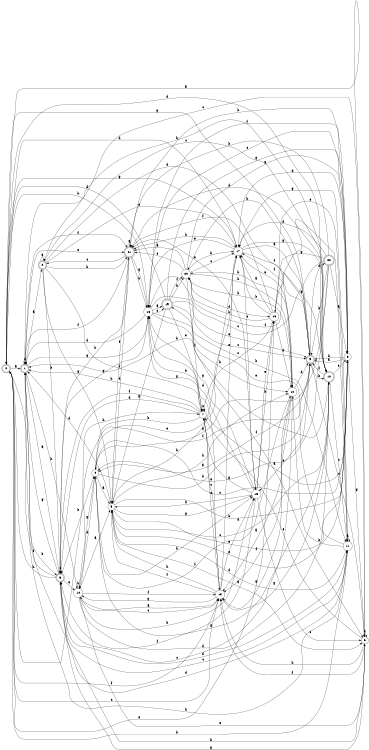 digraph n19_6 {
__start0 [label="" shape="none"];

rankdir=LR;
size="8,5";

s0 [style="rounded,filled", color="black", fillcolor="white" shape="doublecircle", label="0"];
s1 [style="rounded,filled", color="black", fillcolor="white" shape="doublecircle", label="1"];
s2 [style="rounded,filled", color="black", fillcolor="white" shape="doublecircle", label="2"];
s3 [style="rounded,filled", color="black", fillcolor="white" shape="doublecircle", label="3"];
s4 [style="filled", color="black", fillcolor="white" shape="circle", label="4"];
s5 [style="filled", color="black", fillcolor="white" shape="circle", label="5"];
s6 [style="filled", color="black", fillcolor="white" shape="circle", label="6"];
s7 [style="filled", color="black", fillcolor="white" shape="circle", label="7"];
s8 [style="filled", color="black", fillcolor="white" shape="circle", label="8"];
s9 [style="rounded,filled", color="black", fillcolor="white" shape="doublecircle", label="9"];
s10 [style="rounded,filled", color="black", fillcolor="white" shape="doublecircle", label="10"];
s11 [style="filled", color="black", fillcolor="white" shape="circle", label="11"];
s12 [style="filled", color="black", fillcolor="white" shape="circle", label="12"];
s13 [style="filled", color="black", fillcolor="white" shape="circle", label="13"];
s14 [style="filled", color="black", fillcolor="white" shape="circle", label="14"];
s15 [style="filled", color="black", fillcolor="white" shape="circle", label="15"];
s16 [style="filled", color="black", fillcolor="white" shape="circle", label="16"];
s17 [style="filled", color="black", fillcolor="white" shape="circle", label="17"];
s18 [style="filled", color="black", fillcolor="white" shape="circle", label="18"];
s19 [style="rounded,filled", color="black", fillcolor="white" shape="doublecircle", label="19"];
s20 [style="filled", color="black", fillcolor="white" shape="circle", label="20"];
s21 [style="rounded,filled", color="black", fillcolor="white" shape="doublecircle", label="21"];
s22 [style="rounded,filled", color="black", fillcolor="white" shape="doublecircle", label="22"];
s0 -> s1 [label="a"];
s0 -> s11 [label="b"];
s0 -> s13 [label="c"];
s0 -> s10 [label="d"];
s0 -> s16 [label="e"];
s0 -> s13 [label="f"];
s0 -> s17 [label="g"];
s0 -> s7 [label="h"];
s1 -> s2 [label="a"];
s1 -> s3 [label="b"];
s1 -> s1 [label="c"];
s1 -> s11 [label="d"];
s1 -> s21 [label="e"];
s1 -> s21 [label="f"];
s1 -> s18 [label="g"];
s1 -> s14 [label="h"];
s2 -> s2 [label="a"];
s2 -> s3 [label="b"];
s2 -> s10 [label="c"];
s2 -> s12 [label="d"];
s2 -> s17 [label="e"];
s2 -> s7 [label="f"];
s2 -> s5 [label="g"];
s2 -> s21 [label="h"];
s3 -> s1 [label="a"];
s3 -> s4 [label="b"];
s3 -> s3 [label="c"];
s3 -> s11 [label="d"];
s3 -> s14 [label="e"];
s3 -> s0 [label="f"];
s3 -> s1 [label="g"];
s3 -> s0 [label="h"];
s4 -> s5 [label="a"];
s4 -> s9 [label="b"];
s4 -> s8 [label="c"];
s4 -> s14 [label="d"];
s4 -> s17 [label="e"];
s4 -> s12 [label="f"];
s4 -> s9 [label="g"];
s4 -> s15 [label="h"];
s5 -> s6 [label="a"];
s5 -> s8 [label="b"];
s5 -> s10 [label="c"];
s5 -> s1 [label="d"];
s5 -> s8 [label="e"];
s5 -> s21 [label="f"];
s5 -> s15 [label="g"];
s5 -> s12 [label="h"];
s6 -> s0 [label="a"];
s6 -> s3 [label="b"];
s6 -> s2 [label="c"];
s6 -> s6 [label="d"];
s6 -> s7 [label="e"];
s6 -> s13 [label="f"];
s6 -> s3 [label="g"];
s6 -> s13 [label="h"];
s7 -> s8 [label="a"];
s7 -> s4 [label="b"];
s7 -> s7 [label="c"];
s7 -> s3 [label="d"];
s7 -> s13 [label="e"];
s7 -> s3 [label="f"];
s7 -> s18 [label="g"];
s7 -> s1 [label="h"];
s8 -> s9 [label="a"];
s8 -> s21 [label="b"];
s8 -> s18 [label="c"];
s8 -> s17 [label="d"];
s8 -> s5 [label="e"];
s8 -> s18 [label="f"];
s8 -> s6 [label="g"];
s8 -> s9 [label="h"];
s9 -> s4 [label="a"];
s9 -> s10 [label="b"];
s9 -> s6 [label="c"];
s9 -> s22 [label="d"];
s9 -> s15 [label="e"];
s9 -> s17 [label="f"];
s9 -> s0 [label="g"];
s9 -> s20 [label="h"];
s10 -> s4 [label="a"];
s10 -> s1 [label="b"];
s10 -> s11 [label="c"];
s10 -> s21 [label="d"];
s10 -> s8 [label="e"];
s10 -> s9 [label="f"];
s10 -> s13 [label="g"];
s10 -> s1 [label="h"];
s11 -> s11 [label="a"];
s11 -> s12 [label="b"];
s11 -> s3 [label="c"];
s11 -> s5 [label="d"];
s11 -> s19 [label="e"];
s11 -> s20 [label="f"];
s11 -> s17 [label="g"];
s11 -> s1 [label="h"];
s12 -> s13 [label="a"];
s12 -> s20 [label="b"];
s12 -> s3 [label="c"];
s12 -> s9 [label="d"];
s12 -> s17 [label="e"];
s12 -> s13 [label="f"];
s12 -> s13 [label="g"];
s12 -> s20 [label="h"];
s13 -> s14 [label="a"];
s13 -> s18 [label="b"];
s13 -> s7 [label="c"];
s13 -> s15 [label="d"];
s13 -> s17 [label="e"];
s13 -> s5 [label="f"];
s13 -> s14 [label="g"];
s13 -> s5 [label="h"];
s14 -> s5 [label="a"];
s14 -> s15 [label="b"];
s14 -> s13 [label="c"];
s14 -> s10 [label="d"];
s14 -> s6 [label="e"];
s14 -> s13 [label="f"];
s14 -> s4 [label="g"];
s14 -> s14 [label="h"];
s15 -> s7 [label="a"];
s15 -> s16 [label="b"];
s15 -> s6 [label="c"];
s15 -> s18 [label="d"];
s15 -> s16 [label="e"];
s15 -> s3 [label="f"];
s15 -> s18 [label="g"];
s15 -> s5 [label="h"];
s16 -> s17 [label="a"];
s16 -> s17 [label="b"];
s16 -> s7 [label="c"];
s16 -> s12 [label="d"];
s16 -> s11 [label="e"];
s16 -> s21 [label="f"];
s16 -> s10 [label="g"];
s16 -> s20 [label="h"];
s17 -> s9 [label="a"];
s17 -> s5 [label="b"];
s17 -> s15 [label="c"];
s17 -> s0 [label="d"];
s17 -> s18 [label="e"];
s17 -> s9 [label="f"];
s17 -> s10 [label="g"];
s17 -> s21 [label="h"];
s18 -> s19 [label="a"];
s18 -> s12 [label="b"];
s18 -> s19 [label="c"];
s18 -> s1 [label="d"];
s18 -> s9 [label="e"];
s18 -> s6 [label="f"];
s18 -> s3 [label="g"];
s18 -> s0 [label="h"];
s19 -> s5 [label="a"];
s19 -> s20 [label="b"];
s19 -> s9 [label="c"];
s19 -> s0 [label="d"];
s19 -> s7 [label="e"];
s19 -> s20 [label="f"];
s19 -> s8 [label="g"];
s19 -> s11 [label="h"];
s20 -> s21 [label="a"];
s20 -> s17 [label="b"];
s20 -> s17 [label="c"];
s20 -> s16 [label="d"];
s20 -> s21 [label="e"];
s20 -> s7 [label="f"];
s20 -> s8 [label="g"];
s20 -> s12 [label="h"];
s21 -> s21 [label="a"];
s21 -> s18 [label="b"];
s21 -> s2 [label="c"];
s21 -> s5 [label="d"];
s21 -> s15 [label="e"];
s21 -> s1 [label="f"];
s21 -> s18 [label="g"];
s21 -> s3 [label="h"];
s22 -> s8 [label="a"];
s22 -> s9 [label="b"];
s22 -> s18 [label="c"];
s22 -> s17 [label="d"];
s22 -> s4 [label="e"];
s22 -> s14 [label="f"];
s22 -> s16 [label="g"];
s22 -> s21 [label="h"];

}
